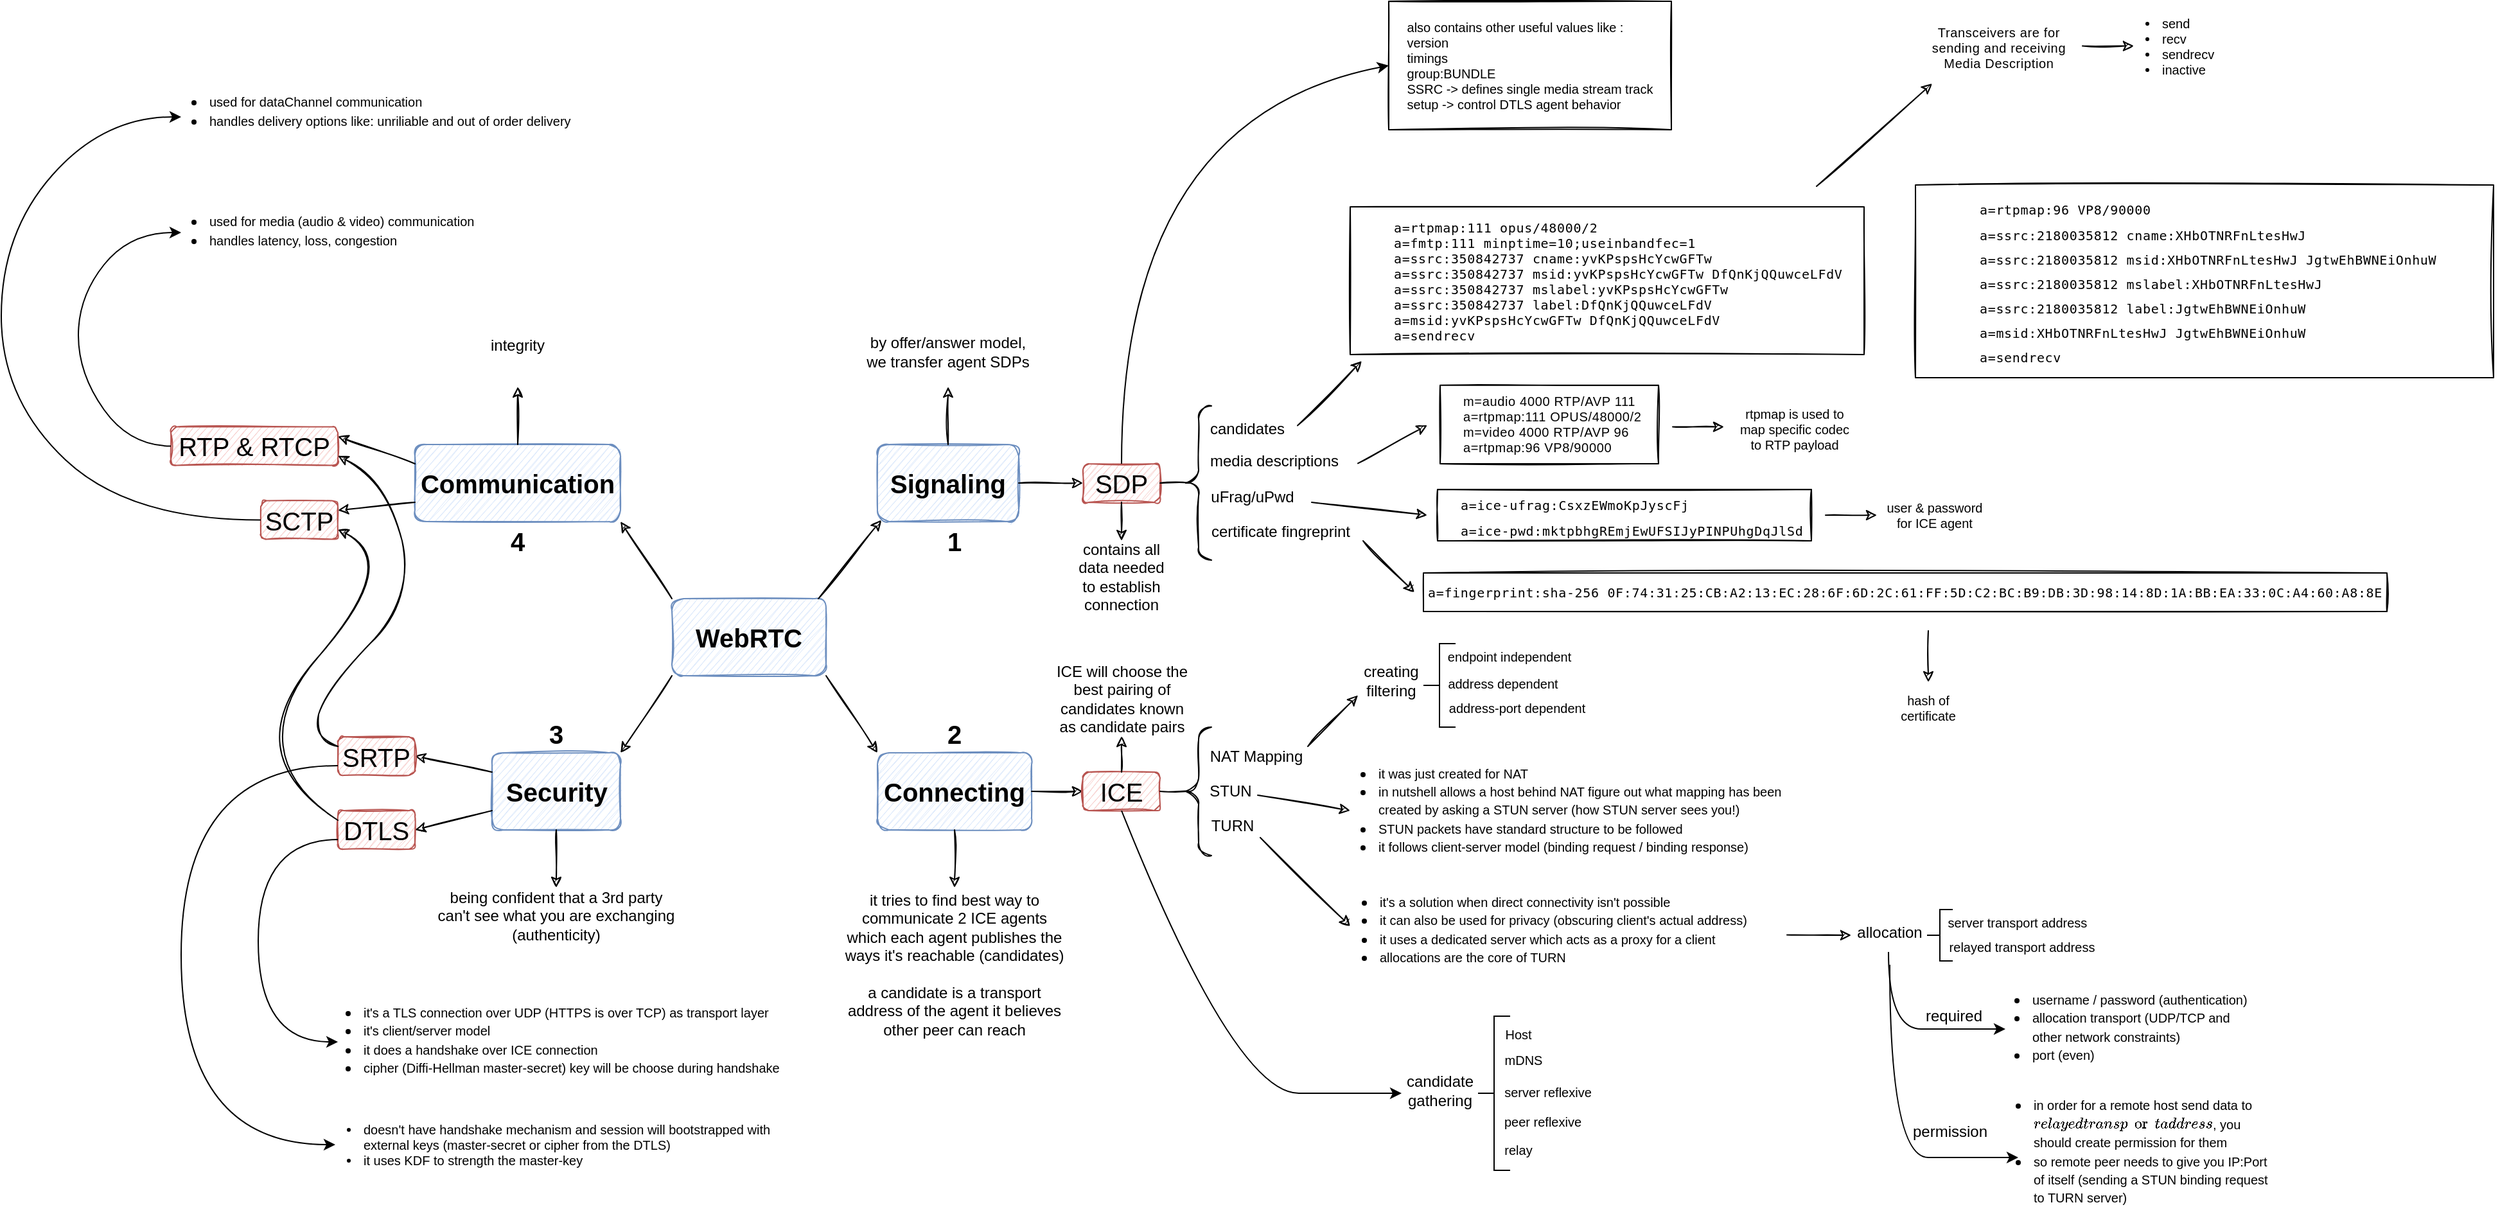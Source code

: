 <mxfile version="16.5.2" type="device"><diagram id="uI8Ug_Z6TNy1N1jhpCcM" name="Page-1"><mxGraphModel dx="2959" dy="1904" grid="1" gridSize="10" guides="1" tooltips="1" connect="1" arrows="1" fold="1" page="1" pageScale="1" pageWidth="827" pageHeight="1169" math="0" shadow="0"><root><mxCell id="0"/><mxCell id="1" parent="0"/><mxCell id="UoousB2PjoIHOMiYb8-q-3" value="" style="whiteSpace=wrap;html=1;fontSize=20;align=left;fillColor=#dae8fc;strokeColor=#6c8ebf;sketch=1;rounded=1;fontColor=default;" parent="1" vertex="1"><mxGeometry x="422" y="615" width="120" height="60" as="geometry"/></mxCell><mxCell id="UoousB2PjoIHOMiYb8-q-2" value="&lt;font style=&quot;font-size: 20px&quot;&gt;&lt;b&gt;WebRTC&lt;/b&gt;&lt;/font&gt;" style="text;html=1;strokeColor=none;fillColor=none;align=center;verticalAlign=middle;whiteSpace=wrap;fontColor=default;sketch=1;rounded=1;" parent="1" vertex="1"><mxGeometry x="434" y="630" width="96" height="30" as="geometry"/></mxCell><mxCell id="UoousB2PjoIHOMiYb8-q-4" value="" style="endArrow=classic;html=1;fontSize=20;fontColor=default;strokeColor=default;labelBackgroundColor=default;entryX=0.027;entryY=0.979;entryDx=0;entryDy=0;entryPerimeter=0;sketch=1;" parent="1" target="UoousB2PjoIHOMiYb8-q-5" edge="1"><mxGeometry width="50" height="50" relative="1" as="geometry"><mxPoint x="536" y="615" as="sourcePoint"/><mxPoint x="586" y="565" as="targetPoint"/></mxGeometry></mxCell><mxCell id="UoousB2PjoIHOMiYb8-q-5" value="" style="whiteSpace=wrap;html=1;fontSize=20;align=left;fillColor=#dae8fc;strokeColor=#6c8ebf;labelBackgroundColor=none;sketch=1;rounded=1;fontColor=default;" parent="1" vertex="1"><mxGeometry x="582" y="495" width="110" height="60" as="geometry"/></mxCell><mxCell id="UoousB2PjoIHOMiYb8-q-17" value="" style="endArrow=classic;html=1;fontSize=20;fontColor=default;strokeColor=default;labelBackgroundColor=default;entryX=0;entryY=0;entryDx=0;entryDy=0;exitX=1;exitY=1;exitDx=0;exitDy=0;sketch=1;" parent="1" source="UoousB2PjoIHOMiYb8-q-3" target="UoousB2PjoIHOMiYb8-q-18" edge="1"><mxGeometry width="50" height="50" relative="1" as="geometry"><mxPoint x="542" y="825" as="sourcePoint"/><mxPoint x="592" y="775" as="targetPoint"/></mxGeometry></mxCell><mxCell id="UoousB2PjoIHOMiYb8-q-18" value="" style="whiteSpace=wrap;html=1;fontSize=20;align=left;fillColor=#dae8fc;strokeColor=#6c8ebf;labelBackgroundColor=none;sketch=1;rounded=1;fontColor=default;" parent="1" vertex="1"><mxGeometry x="582" y="735" width="120" height="60" as="geometry"/></mxCell><mxCell id="UoousB2PjoIHOMiYb8-q-19" value="&lt;b&gt;Connecting&lt;/b&gt;" style="text;html=1;strokeColor=none;fillColor=none;align=center;verticalAlign=middle;whiteSpace=wrap;labelBackgroundColor=none;fontSize=20;fontColor=default;sketch=1;rounded=1;" parent="1" vertex="1"><mxGeometry x="592" y="750" width="100" height="30" as="geometry"/></mxCell><mxCell id="UoousB2PjoIHOMiYb8-q-20" value="" style="endArrow=classic;html=1;fontSize=20;fontColor=default;strokeColor=default;labelBackgroundColor=default;entryX=1;entryY=0;entryDx=0;entryDy=0;exitX=0;exitY=1;exitDx=0;exitDy=0;sketch=1;" parent="1" source="UoousB2PjoIHOMiYb8-q-3" target="UoousB2PjoIHOMiYb8-q-21" edge="1"><mxGeometry width="50" height="50" relative="1" as="geometry"><mxPoint x="258.0" y="675" as="sourcePoint"/><mxPoint x="308" y="775" as="targetPoint"/></mxGeometry></mxCell><mxCell id="UoousB2PjoIHOMiYb8-q-21" value="" style="whiteSpace=wrap;html=1;fontSize=20;align=left;fillColor=#dae8fc;strokeColor=#6c8ebf;labelBackgroundColor=none;sketch=1;rounded=1;fontColor=default;" parent="1" vertex="1"><mxGeometry x="282" y="735" width="100" height="60" as="geometry"/></mxCell><mxCell id="UoousB2PjoIHOMiYb8-q-22" value="&lt;b&gt;Security&lt;/b&gt;" style="text;html=1;strokeColor=none;fillColor=none;align=center;verticalAlign=middle;whiteSpace=wrap;labelBackgroundColor=none;fontSize=20;fontColor=default;sketch=1;rounded=1;" parent="1" vertex="1"><mxGeometry x="289.5" y="750" width="85" height="30" as="geometry"/></mxCell><mxCell id="UoousB2PjoIHOMiYb8-q-23" value="" style="endArrow=classic;html=1;fontSize=20;fontColor=default;strokeColor=default;labelBackgroundColor=default;entryX=1;entryY=1;entryDx=0;entryDy=0;exitX=0;exitY=0;exitDx=0;exitDy=0;sketch=1;" parent="1" source="UoousB2PjoIHOMiYb8-q-3" target="UoousB2PjoIHOMiYb8-q-24" edge="1"><mxGeometry width="50" height="50" relative="1" as="geometry"><mxPoint x="246.0" y="505" as="sourcePoint"/><mxPoint x="296" y="605" as="targetPoint"/></mxGeometry></mxCell><mxCell id="UoousB2PjoIHOMiYb8-q-24" value="" style="whiteSpace=wrap;html=1;fontSize=20;align=left;fillColor=#dae8fc;strokeColor=#6c8ebf;labelBackgroundColor=none;sketch=1;rounded=1;fontColor=default;" parent="1" vertex="1"><mxGeometry x="222" y="495" width="160" height="60" as="geometry"/></mxCell><mxCell id="UoousB2PjoIHOMiYb8-q-25" value="&lt;b&gt;Communication&lt;/b&gt;" style="text;html=1;strokeColor=none;fillColor=none;align=center;verticalAlign=middle;labelBackgroundColor=none;fontSize=20;fontColor=default;whiteSpace=wrap;sketch=1;rounded=1;" parent="1" vertex="1"><mxGeometry x="227" y="510" width="150" height="30" as="geometry"/></mxCell><mxCell id="UoousB2PjoIHOMiYb8-q-16" value="&lt;b&gt;Signaling&lt;/b&gt;" style="text;html=1;strokeColor=none;fillColor=none;align=center;verticalAlign=middle;whiteSpace=wrap;labelBackgroundColor=none;fontSize=20;fontColor=default;sketch=1;rounded=1;" parent="1" vertex="1"><mxGeometry x="587" y="510" width="100" height="30" as="geometry"/></mxCell><mxCell id="UoousB2PjoIHOMiYb8-q-26" value="" style="endArrow=classic;html=1;fontSize=20;fontColor=default;strokeColor=default;labelBackgroundColor=default;exitX=1;exitY=0.5;exitDx=0;exitDy=0;sketch=1;" parent="1" source="UoousB2PjoIHOMiYb8-q-5" edge="1"><mxGeometry width="50" height="50" relative="1" as="geometry"><mxPoint x="546" y="625" as="sourcePoint"/><mxPoint x="742" y="525" as="targetPoint"/></mxGeometry></mxCell><mxCell id="UoousB2PjoIHOMiYb8-q-27" value="SDP" style="text;html=1;strokeColor=#b85450;fillColor=#f8cecc;align=center;verticalAlign=middle;whiteSpace=wrap;labelBackgroundColor=none;fontSize=20;sketch=1;rounded=1;fontColor=default;" parent="1" vertex="1"><mxGeometry x="742" y="510" width="60" height="30" as="geometry"/></mxCell><mxCell id="UoousB2PjoIHOMiYb8-q-28" value="" style="labelPosition=right;align=left;strokeWidth=1;shape=mxgraph.mockup.markup.curlyBrace;html=1;shadow=0;dashed=0;strokeColor=default;direction=north;rounded=1;labelBackgroundColor=none;sketch=1;fontSize=20;fontColor=default;fillColor=none;" parent="1" vertex="1"><mxGeometry x="822" y="465" width="20" height="120" as="geometry"/></mxCell><mxCell id="UoousB2PjoIHOMiYb8-q-29" value="" style="endArrow=none;html=1;rounded=1;labelBackgroundColor=none;sketch=1;fontSize=20;fontColor=default;strokeColor=default;entryX=0.501;entryY=0.083;entryDx=0;entryDy=0;entryPerimeter=0;exitX=1;exitY=0.5;exitDx=0;exitDy=0;" parent="1" source="UoousB2PjoIHOMiYb8-q-27" target="UoousB2PjoIHOMiYb8-q-28" edge="1"><mxGeometry width="50" height="50" relative="1" as="geometry"><mxPoint x="732" y="555" as="sourcePoint"/><mxPoint x="782" y="505" as="targetPoint"/></mxGeometry></mxCell><mxCell id="UoousB2PjoIHOMiYb8-q-30" value="&lt;font style=&quot;font-size: 12px&quot;&gt;candidates&lt;/font&gt;" style="text;html=1;strokeColor=none;fillColor=none;align=center;verticalAlign=middle;whiteSpace=wrap;rounded=0;labelBackgroundColor=none;sketch=1;fontSize=12;fontColor=default;" parent="1" vertex="1"><mxGeometry x="840" y="475" width="60" height="15" as="geometry"/></mxCell><mxCell id="UoousB2PjoIHOMiYb8-q-31" value="&lt;font style=&quot;font-size: 12px&quot;&gt;media descriptions&lt;/font&gt;" style="text;html=1;strokeColor=none;fillColor=none;align=center;verticalAlign=middle;whiteSpace=wrap;rounded=0;labelBackgroundColor=none;sketch=1;fontSize=12;fontColor=default;" parent="1" vertex="1"><mxGeometry x="836" y="500" width="110" height="15" as="geometry"/></mxCell><mxCell id="UoousB2PjoIHOMiYb8-q-32" value="&lt;font style=&quot;font-size: 12px&quot;&gt;uFrag/uPwd&lt;/font&gt;" style="text;html=1;strokeColor=none;fillColor=none;align=center;verticalAlign=middle;whiteSpace=wrap;rounded=0;labelBackgroundColor=none;sketch=1;fontSize=12;fontColor=default;" parent="1" vertex="1"><mxGeometry x="839" y="528" width="70" height="15" as="geometry"/></mxCell><mxCell id="UoousB2PjoIHOMiYb8-q-33" value="&lt;font style=&quot;font-size: 12px&quot;&gt;certificate fingreprint&lt;/font&gt;" style="text;html=1;strokeColor=none;fillColor=none;align=center;verticalAlign=middle;whiteSpace=wrap;rounded=0;labelBackgroundColor=none;sketch=1;fontSize=12;fontColor=default;" parent="1" vertex="1"><mxGeometry x="836" y="555" width="120" height="15" as="geometry"/></mxCell><mxCell id="UoousB2PjoIHOMiYb8-q-34" value="" style="endArrow=classic;html=1;fontSize=20;fontColor=default;strokeColor=default;labelBackgroundColor=default;sketch=1;exitX=1;exitY=0.5;exitDx=0;exitDy=0;" parent="1" source="UoousB2PjoIHOMiYb8-q-18" edge="1"><mxGeometry width="50" height="50" relative="1" as="geometry"><mxPoint x="722" y="785" as="sourcePoint"/><mxPoint x="742" y="765" as="targetPoint"/></mxGeometry></mxCell><mxCell id="UoousB2PjoIHOMiYb8-q-35" value="ICE" style="text;html=1;strokeColor=#b85450;fillColor=#f8cecc;align=center;verticalAlign=middle;whiteSpace=wrap;labelBackgroundColor=none;fontSize=20;sketch=1;rounded=1;fontColor=default;" parent="1" vertex="1"><mxGeometry x="742" y="750" width="60" height="30" as="geometry"/></mxCell><mxCell id="UoousB2PjoIHOMiYb8-q-36" value="" style="labelPosition=right;align=left;strokeWidth=1;shape=mxgraph.mockup.markup.curlyBrace;html=1;shadow=0;dashed=0;strokeColor=default;direction=north;rounded=1;labelBackgroundColor=none;sketch=1;fontSize=20;fontColor=default;fillColor=none;" parent="1" vertex="1"><mxGeometry x="822" y="715" width="20" height="100" as="geometry"/></mxCell><mxCell id="UoousB2PjoIHOMiYb8-q-37" value="" style="endArrow=none;html=1;rounded=1;labelBackgroundColor=none;sketch=1;fontSize=20;fontColor=default;strokeColor=default;entryX=0.501;entryY=0.083;entryDx=0;entryDy=0;entryPerimeter=0;exitX=1;exitY=0.5;exitDx=0;exitDy=0;" parent="1" source="UoousB2PjoIHOMiYb8-q-35" target="UoousB2PjoIHOMiYb8-q-36" edge="1"><mxGeometry width="50" height="50" relative="1" as="geometry"><mxPoint x="732" y="795" as="sourcePoint"/><mxPoint x="782" y="745" as="targetPoint"/></mxGeometry></mxCell><mxCell id="UoousB2PjoIHOMiYb8-q-38" value="&lt;font style=&quot;font-size: 12px&quot;&gt;NAT Mapping&lt;/font&gt;" style="text;html=1;strokeColor=none;fillColor=none;align=center;verticalAlign=middle;whiteSpace=wrap;rounded=0;labelBackgroundColor=none;sketch=1;fontSize=12;fontColor=default;" parent="1" vertex="1"><mxGeometry x="837" y="730" width="80" height="15" as="geometry"/></mxCell><mxCell id="UoousB2PjoIHOMiYb8-q-39" value="&lt;font style=&quot;font-size: 12px&quot;&gt;STUN&lt;/font&gt;" style="text;html=1;strokeColor=none;fillColor=none;align=center;verticalAlign=middle;whiteSpace=wrap;rounded=0;labelBackgroundColor=none;sketch=1;fontSize=12;fontColor=default;" parent="1" vertex="1"><mxGeometry x="842" y="757.5" width="30" height="15" as="geometry"/></mxCell><mxCell id="UoousB2PjoIHOMiYb8-q-40" value="&lt;font style=&quot;font-size: 12px&quot;&gt;TURN&lt;/font&gt;" style="text;html=1;strokeColor=none;fillColor=none;align=center;verticalAlign=middle;whiteSpace=wrap;rounded=0;labelBackgroundColor=none;sketch=1;fontSize=12;fontColor=default;" parent="1" vertex="1"><mxGeometry x="842" y="784" width="33" height="15" as="geometry"/></mxCell><mxCell id="UoousB2PjoIHOMiYb8-q-42" value="" style="endArrow=classic;html=1;fontSize=20;fontColor=default;strokeColor=default;labelBackgroundColor=default;sketch=1;exitX=0;exitY=0.25;exitDx=0;exitDy=0;entryX=1;entryY=0.5;entryDx=0;entryDy=0;" parent="1" source="UoousB2PjoIHOMiYb8-q-21" target="UoousB2PjoIHOMiYb8-q-43" edge="1"><mxGeometry width="50" height="50" relative="1" as="geometry"><mxPoint x="122" y="769" as="sourcePoint"/><mxPoint x="162" y="769" as="targetPoint"/></mxGeometry></mxCell><mxCell id="UoousB2PjoIHOMiYb8-q-43" value="SRTP" style="text;html=1;strokeColor=#b85450;fillColor=#f8cecc;align=center;verticalAlign=middle;whiteSpace=wrap;labelBackgroundColor=none;fontSize=20;sketch=1;rounded=1;fontColor=default;" parent="1" vertex="1"><mxGeometry x="162" y="722.5" width="60" height="30" as="geometry"/></mxCell><mxCell id="UoousB2PjoIHOMiYb8-q-44" value="" style="endArrow=classic;html=1;fontSize=20;fontColor=default;strokeColor=default;labelBackgroundColor=default;sketch=1;exitX=0;exitY=0.75;exitDx=0;exitDy=0;entryX=1;entryY=0.5;entryDx=0;entryDy=0;" parent="1" source="UoousB2PjoIHOMiYb8-q-21" target="UoousB2PjoIHOMiYb8-q-45" edge="1"><mxGeometry width="50" height="50" relative="1" as="geometry"><mxPoint x="122" y="870" as="sourcePoint"/><mxPoint x="162" y="870" as="targetPoint"/></mxGeometry></mxCell><mxCell id="UoousB2PjoIHOMiYb8-q-45" value="DTLS" style="text;html=1;strokeColor=#b85450;fillColor=#f8cecc;align=center;verticalAlign=middle;whiteSpace=wrap;labelBackgroundColor=none;fontSize=20;sketch=1;rounded=1;fontColor=default;" parent="1" vertex="1"><mxGeometry x="162" y="780" width="60" height="30" as="geometry"/></mxCell><mxCell id="UoousB2PjoIHOMiYb8-q-46" value="" style="endArrow=classic;html=1;fontSize=20;fontColor=default;strokeColor=default;labelBackgroundColor=default;sketch=1;exitX=0;exitY=0.25;exitDx=0;exitDy=0;entryX=1;entryY=0.25;entryDx=0;entryDy=0;" parent="1" source="UoousB2PjoIHOMiYb8-q-24" target="UoousB2PjoIHOMiYb8-q-47" edge="1"><mxGeometry width="50" height="50" relative="1" as="geometry"><mxPoint x="212" y="508.75" as="sourcePoint"/><mxPoint x="92" y="527.75" as="targetPoint"/></mxGeometry></mxCell><mxCell id="UoousB2PjoIHOMiYb8-q-47" value="RTP &amp;amp; RTCP" style="text;html=1;strokeColor=#b85450;fillColor=#f8cecc;align=center;verticalAlign=middle;whiteSpace=wrap;labelBackgroundColor=none;fontSize=20;sketch=1;rounded=1;fontColor=default;" parent="1" vertex="1"><mxGeometry x="32" y="481.25" width="130" height="30" as="geometry"/></mxCell><mxCell id="UoousB2PjoIHOMiYb8-q-48" value="" style="endArrow=classic;html=1;fontSize=20;fontColor=default;strokeColor=default;labelBackgroundColor=default;sketch=1;exitX=0;exitY=0.75;exitDx=0;exitDy=0;entryX=1;entryY=0.25;entryDx=0;entryDy=0;" parent="1" source="UoousB2PjoIHOMiYb8-q-24" target="UoousB2PjoIHOMiYb8-q-49" edge="1"><mxGeometry width="50" height="50" relative="1" as="geometry"><mxPoint x="212" y="538.75" as="sourcePoint"/><mxPoint x="92" y="628.75" as="targetPoint"/></mxGeometry></mxCell><mxCell id="UoousB2PjoIHOMiYb8-q-49" value="SCTP" style="text;html=1;strokeColor=#b85450;fillColor=#f8cecc;align=center;verticalAlign=middle;whiteSpace=wrap;labelBackgroundColor=none;fontSize=20;sketch=1;rounded=1;fontColor=default;" parent="1" vertex="1"><mxGeometry x="102" y="538.75" width="60" height="30" as="geometry"/></mxCell><mxCell id="UoousB2PjoIHOMiYb8-q-77" value="4" style="text;html=1;strokeColor=none;fillColor=none;align=center;verticalAlign=middle;whiteSpace=wrap;rounded=0;labelBackgroundColor=none;sketch=1;fontSize=20;fontColor=default;fontStyle=1" parent="1" vertex="1"><mxGeometry x="291" y="555" width="22" height="30" as="geometry"/></mxCell><mxCell id="UoousB2PjoIHOMiYb8-q-78" value="2" style="text;html=1;strokeColor=none;fillColor=none;align=center;verticalAlign=middle;whiteSpace=wrap;rounded=0;labelBackgroundColor=none;sketch=1;fontSize=20;fontColor=default;fontStyle=1" parent="1" vertex="1"><mxGeometry x="631" y="705" width="22" height="30" as="geometry"/></mxCell><mxCell id="UoousB2PjoIHOMiYb8-q-79" value="1" style="text;html=1;strokeColor=none;fillColor=none;align=center;verticalAlign=middle;whiteSpace=wrap;rounded=0;labelBackgroundColor=none;sketch=1;fontSize=20;fontColor=default;fontStyle=1" parent="1" vertex="1"><mxGeometry x="631" y="555" width="22" height="30" as="geometry"/></mxCell><mxCell id="UoousB2PjoIHOMiYb8-q-80" value="3" style="text;html=1;strokeColor=none;fillColor=none;align=center;verticalAlign=middle;whiteSpace=wrap;rounded=0;labelBackgroundColor=none;sketch=1;fontSize=20;fontColor=default;fontStyle=1" parent="1" vertex="1"><mxGeometry x="321" y="705" width="22" height="30" as="geometry"/></mxCell><mxCell id="UoousB2PjoIHOMiYb8-q-81" value="" style="curved=1;endArrow=classic;html=1;rounded=1;labelBackgroundColor=default;sketch=1;fontSize=20;fontColor=default;strokeColor=default;entryX=1;entryY=0.75;entryDx=0;entryDy=0;exitX=0;exitY=0.25;exitDx=0;exitDy=0;" parent="1" source="UoousB2PjoIHOMiYb8-q-45" target="UoousB2PjoIHOMiYb8-q-49" edge="1"><mxGeometry width="50" height="50" relative="1" as="geometry"><mxPoint x="162" y="655" as="sourcePoint"/><mxPoint x="212" y="605" as="targetPoint"/><Array as="points"><mxPoint x="82" y="735"/><mxPoint x="212" y="585"/></Array></mxGeometry></mxCell><mxCell id="UoousB2PjoIHOMiYb8-q-82" value="" style="curved=1;endArrow=classic;html=1;rounded=1;labelBackgroundColor=default;sketch=1;fontSize=20;fontColor=default;strokeColor=default;entryX=1;entryY=0.75;entryDx=0;entryDy=0;exitX=0;exitY=0.25;exitDx=0;exitDy=0;" parent="1" source="UoousB2PjoIHOMiYb8-q-43" target="UoousB2PjoIHOMiYb8-q-47" edge="1"><mxGeometry width="50" height="50" relative="1" as="geometry"><mxPoint x="212" y="757.5" as="sourcePoint"/><mxPoint x="182" y="531.25" as="targetPoint"/><Array as="points"><mxPoint x="142" y="725"/><mxPoint x="152" y="685"/><mxPoint x="222" y="615"/><mxPoint x="202" y="525"/></Array></mxGeometry></mxCell><mxCell id="JXaGCL0MlTZCb9RTcnCO-1" value="" style="endArrow=classic;html=1;fontSize=20;fontColor=default;strokeColor=default;labelBackgroundColor=default;sketch=1;exitX=0.5;exitY=1;exitDx=0;exitDy=0;" parent="1" source="UoousB2PjoIHOMiYb8-q-27" edge="1"><mxGeometry width="50" height="50" relative="1" as="geometry"><mxPoint x="753.03" y="494.26" as="sourcePoint"/><mxPoint x="772" y="570" as="targetPoint"/></mxGeometry></mxCell><mxCell id="JXaGCL0MlTZCb9RTcnCO-2" value="contains all data needed to establish connection" style="text;html=1;strokeColor=none;fillColor=none;align=center;verticalAlign=middle;whiteSpace=wrap;rounded=0;fontColor=default;" parent="1" vertex="1"><mxGeometry x="731" y="560" width="82" height="75" as="geometry"/></mxCell><mxCell id="JXaGCL0MlTZCb9RTcnCO-5" value="" style="endArrow=classic;html=1;fontSize=20;fontColor=default;strokeColor=default;labelBackgroundColor=default;exitX=1;exitY=0.5;exitDx=0;exitDy=0;sketch=1;" parent="1" edge="1"><mxGeometry width="50" height="50" relative="1" as="geometry"><mxPoint x="956" y="509.67" as="sourcePoint"/><mxPoint x="1010" y="480" as="targetPoint"/></mxGeometry></mxCell><mxCell id="JXaGCL0MlTZCb9RTcnCO-7" value="&lt;pre style=&quot;font-size: 10px ; box-sizing: inherit ; padding: 1rem ; border-radius: 0.25rem ; overflow-x: auto ; letter-spacing: 0.33px&quot;&gt;&lt;code style=&quot;box-sizing: inherit ; padding: 0px ; background: 0px 0px ; border-radius: 0.25rem&quot;&gt;&lt;font face=&quot;Helvetica&quot;&gt;m=audio 4000 RTP/AVP 111&lt;br&gt;a=rtpmap:111 OPUS/48000/2&lt;br&gt;m=video 4000 RTP/AVP 96&lt;br&gt;a=rtpmap:96 VP8/90000&lt;/font&gt;&lt;/code&gt;&lt;/pre&gt;" style="text;html=1;strokeColor=default;fillColor=none;align=left;verticalAlign=middle;whiteSpace=wrap;rounded=0;fontColor=default;sketch=1;" parent="1" vertex="1"><mxGeometry x="1020" y="448.87" width="170" height="61.13" as="geometry"/></mxCell><mxCell id="JXaGCL0MlTZCb9RTcnCO-8" value="&lt;pre style=&quot;font-family: monospace , monospace ; box-sizing: inherit ; padding: 1rem ; border-radius: 0.25rem ; overflow-x: auto ; letter-spacing: 0.33px&quot;&gt;&lt;code style=&quot;font-family: &amp;quot;roboto mono&amp;quot; , monospace ; box-sizing: inherit ; padding: 0px ; background: 0px 0px ; border-radius: 0.25rem&quot;&gt;&lt;font style=&quot;font-size: 10px&quot;&gt;a=fingerprint:sha-256 0F:74:31:25:CB:A2:13:EC:28:6F:6D:2C:61:FF:5D:C2:BC:B9:DB:3D:98:14:8D:1A:BB:EA:33:0C:A4:60:A8:8E&lt;/font&gt;&lt;/code&gt;&lt;/pre&gt;" style="text;html=1;strokeColor=default;fillColor=none;align=center;verticalAlign=middle;whiteSpace=wrap;rounded=0;sketch=1;fontFamily=Helvetica;fontSize=10;fontColor=default;spacing=0;" parent="1" vertex="1"><mxGeometry x="1007" y="595" width="750" height="30" as="geometry"/></mxCell><mxCell id="JXaGCL0MlTZCb9RTcnCO-9" value="" style="endArrow=classic;html=1;fontSize=20;fontColor=default;strokeColor=default;labelBackgroundColor=default;sketch=1;" parent="1" edge="1"><mxGeometry width="50" height="50" relative="1" as="geometry"><mxPoint x="960" y="570" as="sourcePoint"/><mxPoint x="1000" y="610" as="targetPoint"/></mxGeometry></mxCell><mxCell id="JXaGCL0MlTZCb9RTcnCO-10" value="&lt;pre style=&quot;font-family: monospace , monospace ; box-sizing: inherit ; padding: 1rem ; border-radius: 0.25rem ; overflow-x: auto ; letter-spacing: 0.33px&quot;&gt;&lt;pre style=&quot;font-family: monospace , monospace ; box-sizing: inherit ; padding: 1rem ; border-radius: 0.25rem ; overflow-x: auto ; letter-spacing: 0.33px&quot;&gt;&lt;code style=&quot;font-family: &amp;quot;roboto mono&amp;quot; , monospace ; box-sizing: inherit ; padding: 0px ; background: 0px 0px ; border-radius: 0.25rem&quot;&gt;&lt;font style=&quot;font-size: 10px&quot;&gt;a=rtpmap:111 opus/48000/2&lt;br&gt;a=fmtp:111 minptime=10;useinbandfec=1&lt;br&gt;a=ssrc:350842737 cname:yvKPspsHcYcwGFTw&lt;br&gt;a=ssrc:350842737 msid:yvKPspsHcYcwGFTw DfQnKjQQuwceLFdV&lt;br&gt;a=ssrc:350842737 mslabel:yvKPspsHcYcwGFTw&lt;br&gt;a=ssrc:350842737 label:DfQnKjQQuwceLFdV&lt;br&gt;a=msid:yvKPspsHcYcwGFTw DfQnKjQQuwceLFdV&lt;br&gt;a=sendrecv&lt;/font&gt;&lt;/code&gt;&lt;/pre&gt;&lt;/pre&gt;" style="text;html=1;strokeColor=default;fillColor=none;align=left;verticalAlign=middle;whiteSpace=wrap;rounded=0;sketch=1;fontFamily=Helvetica;fontSize=10;fontColor=default;" parent="1" vertex="1"><mxGeometry x="950" y="310" width="400" height="115" as="geometry"/></mxCell><mxCell id="JXaGCL0MlTZCb9RTcnCO-11" value="" style="endArrow=classic;html=1;fontSize=20;fontColor=default;strokeColor=default;labelBackgroundColor=default;exitX=1;exitY=0.5;exitDx=0;exitDy=0;sketch=1;" parent="1" edge="1"><mxGeometry width="50" height="50" relative="1" as="geometry"><mxPoint x="909" y="480.25" as="sourcePoint"/><mxPoint x="959" y="430" as="targetPoint"/></mxGeometry></mxCell><mxCell id="JXaGCL0MlTZCb9RTcnCO-12" value="&lt;pre style=&quot;font-family: monospace , monospace ; font-size: 16px ; box-sizing: inherit ; padding: 1rem ; border-radius: 0.25rem ; overflow-x: auto ; letter-spacing: 0.33px&quot;&gt;&lt;code style=&quot;font-family: &amp;quot;roboto mono&amp;quot; , monospace ; font-size: 10px ; box-sizing: inherit ; padding: 0px ; background: 0px 0px ; border-radius: 0.25rem&quot;&gt;a=ice-ufrag:CsxzEWmoKpJyscFj&lt;br&gt;a=ice-pwd:mktpbhgREmjEwUFSIJyPINPUhgDqJlSd&lt;/code&gt;&lt;/pre&gt;" style="text;html=1;strokeColor=default;fillColor=none;align=left;verticalAlign=middle;whiteSpace=wrap;rounded=0;sketch=1;fontFamily=Helvetica;fontSize=10;fontColor=default;" parent="1" vertex="1"><mxGeometry x="1018" y="530" width="291" height="40" as="geometry"/></mxCell><mxCell id="JXaGCL0MlTZCb9RTcnCO-13" value="" style="endArrow=classic;html=1;fontSize=20;fontColor=default;strokeColor=default;labelBackgroundColor=default;sketch=1;" parent="1" edge="1"><mxGeometry width="50" height="50" relative="1" as="geometry"><mxPoint x="920" y="540" as="sourcePoint"/><mxPoint x="1010" y="550" as="targetPoint"/></mxGeometry></mxCell><mxCell id="JXaGCL0MlTZCb9RTcnCO-15" value="" style="endArrow=classic;html=1;fontSize=20;fontColor=default;strokeColor=default;labelBackgroundColor=default;sketch=1;" parent="1" edge="1"><mxGeometry width="50" height="50" relative="1" as="geometry"><mxPoint x="1400" y="640" as="sourcePoint"/><mxPoint x="1400" y="680" as="targetPoint"/></mxGeometry></mxCell><mxCell id="JXaGCL0MlTZCb9RTcnCO-16" value="hash of certificate" style="text;html=1;strokeColor=none;fillColor=none;align=center;verticalAlign=middle;whiteSpace=wrap;rounded=0;sketch=1;fontFamily=Helvetica;fontSize=10;fontColor=default;" parent="1" vertex="1"><mxGeometry x="1370" y="685" width="60" height="30" as="geometry"/></mxCell><mxCell id="JXaGCL0MlTZCb9RTcnCO-17" value="" style="endArrow=classic;html=1;fontSize=20;fontColor=default;strokeColor=default;labelBackgroundColor=default;sketch=1;" parent="1" edge="1"><mxGeometry width="50" height="50" relative="1" as="geometry"><mxPoint x="1320" y="550" as="sourcePoint"/><mxPoint x="1360" y="550" as="targetPoint"/></mxGeometry></mxCell><mxCell id="JXaGCL0MlTZCb9RTcnCO-18" value="user &amp;amp; password for ICE agent" style="text;html=1;strokeColor=none;fillColor=none;align=center;verticalAlign=middle;whiteSpace=wrap;rounded=0;sketch=1;fontFamily=Helvetica;fontSize=10;fontColor=default;" parent="1" vertex="1"><mxGeometry x="1360" y="535" width="90" height="30" as="geometry"/></mxCell><mxCell id="JXaGCL0MlTZCb9RTcnCO-19" value="" style="endArrow=classic;html=1;fontSize=20;fontColor=default;strokeColor=default;labelBackgroundColor=default;sketch=1;" parent="1" edge="1"><mxGeometry width="50" height="50" relative="1" as="geometry"><mxPoint x="1201" y="481.25" as="sourcePoint"/><mxPoint x="1241" y="481.25" as="targetPoint"/></mxGeometry></mxCell><mxCell id="JXaGCL0MlTZCb9RTcnCO-20" value="rtpmap is used to map specific codec to RTP payload" style="text;html=1;strokeColor=none;fillColor=none;align=center;verticalAlign=middle;whiteSpace=wrap;rounded=0;sketch=1;fontFamily=Helvetica;fontSize=10;fontColor=default;" parent="1" vertex="1"><mxGeometry x="1251" y="463.75" width="90" height="37.5" as="geometry"/></mxCell><mxCell id="JXaGCL0MlTZCb9RTcnCO-21" value="" style="curved=1;endArrow=classic;html=1;rounded=0;labelBackgroundColor=default;fontFamily=Helvetica;fontSize=10;fontColor=default;strokeColor=default;exitX=0.5;exitY=0;exitDx=0;exitDy=0;" parent="1" source="UoousB2PjoIHOMiYb8-q-27" edge="1"><mxGeometry width="50" height="50" relative="1" as="geometry"><mxPoint x="763" y="489" as="sourcePoint"/><mxPoint x="980" y="200" as="targetPoint"/><Array as="points"><mxPoint x="772" y="240"/></Array></mxGeometry></mxCell><mxCell id="JXaGCL0MlTZCb9RTcnCO-22" value="&lt;div style=&quot;text-align: left&quot;&gt;&lt;span&gt;also contains other useful values like :&lt;/span&gt;&lt;/div&gt;&lt;div style=&quot;text-align: left&quot;&gt;&lt;span&gt;version&lt;/span&gt;&lt;/div&gt;&lt;div style=&quot;text-align: left&quot;&gt;&lt;span&gt;timings&lt;/span&gt;&lt;/div&gt;&lt;div style=&quot;text-align: left&quot;&gt;&lt;span&gt;group:BUNDLE&lt;/span&gt;&lt;/div&gt;&lt;div style=&quot;text-align: left&quot;&gt;&lt;span&gt;SSRC -&amp;gt; defines single media stream track&lt;/span&gt;&lt;/div&gt;&lt;div style=&quot;text-align: left&quot;&gt;&lt;span&gt;setup -&amp;gt; control DTLS agent behavior&lt;/span&gt;&lt;/div&gt;" style="text;html=1;strokeColor=default;fillColor=none;align=center;verticalAlign=middle;whiteSpace=wrap;rounded=0;sketch=1;fontFamily=Helvetica;fontSize=10;fontColor=default;" parent="1" vertex="1"><mxGeometry x="980" y="150" width="220" height="100" as="geometry"/></mxCell><mxCell id="JXaGCL0MlTZCb9RTcnCO-23" value="&lt;pre style=&quot;font-family: monospace , monospace ; box-sizing: inherit ; padding: 1rem ; border-radius: 0.25rem ; overflow-x: auto ; letter-spacing: 0.33px&quot;&gt;&lt;pre style=&quot;font-family: monospace , monospace ; box-sizing: inherit ; padding: 1rem ; border-radius: 0.25rem ; overflow-x: auto ; letter-spacing: 0.33px&quot;&gt;&lt;pre style=&quot;font-family: monospace , monospace ; font-size: 16px ; box-sizing: inherit ; padding: 1rem ; border-radius: 0.25rem ; overflow-x: auto ; letter-spacing: 0.33px&quot;&gt;&lt;code style=&quot;font-family: &amp;quot;roboto mono&amp;quot; , monospace ; font-size: 10px ; box-sizing: inherit ; padding: 0px ; background: 0px 0px ; border-radius: 0.25rem&quot;&gt;a=rtpmap:96 VP8/90000&lt;br&gt;a=ssrc:2180035812 cname:XHbOTNRFnLtesHwJ&lt;br&gt;a=ssrc:2180035812 msid:XHbOTNRFnLtesHwJ JgtwEhBWNEiOnhuW&lt;br&gt;a=ssrc:2180035812 mslabel:XHbOTNRFnLtesHwJ&lt;br&gt;a=ssrc:2180035812 label:JgtwEhBWNEiOnhuW&lt;br&gt;a=msid:XHbOTNRFnLtesHwJ JgtwEhBWNEiOnhuW&lt;br&gt;a=sendrecv&lt;/code&gt;&lt;/pre&gt;&lt;/pre&gt;&lt;/pre&gt;" style="text;html=1;strokeColor=default;fillColor=none;align=left;verticalAlign=middle;whiteSpace=wrap;rounded=0;sketch=1;fontFamily=Helvetica;fontSize=10;fontColor=default;" parent="1" vertex="1"><mxGeometry x="1390" y="293" width="450" height="150" as="geometry"/></mxCell><mxCell id="JXaGCL0MlTZCb9RTcnCO-25" value="" style="endArrow=classic;html=1;fontSize=20;fontColor=default;strokeColor=default;labelBackgroundColor=default;sketch=1;" parent="1" edge="1"><mxGeometry width="50" height="50" relative="1" as="geometry"><mxPoint x="1313" y="294" as="sourcePoint"/><mxPoint x="1403" y="214" as="targetPoint"/></mxGeometry></mxCell><mxCell id="JXaGCL0MlTZCb9RTcnCO-26" value="&lt;h3 id=&quot;transceivers-are-for-sending-and-receiving&quot; style=&quot;box-sizing: inherit ; font-weight: 400 ; line-height: 1 ; margin-top: 1.5em ; margin-bottom: 1rem ; letter-spacing: 0.33px&quot;&gt;&lt;font style=&quot;font-size: 10px&quot;&gt;Transceivers are for sending and receiving Media Description&lt;/font&gt;&lt;/h3&gt;" style="text;html=1;strokeColor=none;fillColor=none;align=center;verticalAlign=middle;whiteSpace=wrap;rounded=0;sketch=1;fontFamily=Helvetica;fontSize=10;fontColor=default;" parent="1" vertex="1"><mxGeometry x="1400" y="160" width="110" height="50" as="geometry"/></mxCell><mxCell id="JXaGCL0MlTZCb9RTcnCO-27" value="" style="endArrow=classic;html=1;fontSize=20;fontColor=default;strokeColor=default;labelBackgroundColor=default;sketch=1;exitX=0.5;exitY=0;exitDx=0;exitDy=0;" parent="1" source="UoousB2PjoIHOMiYb8-q-5" edge="1"><mxGeometry width="50" height="50" relative="1" as="geometry"><mxPoint x="641.83" y="412.5" as="sourcePoint"/><mxPoint x="637" y="450" as="targetPoint"/></mxGeometry></mxCell><mxCell id="JXaGCL0MlTZCb9RTcnCO-28" value="by offer/answer model, we transfer agent SDPs" style="text;html=1;strokeColor=none;fillColor=none;align=center;verticalAlign=middle;whiteSpace=wrap;rounded=0;fontColor=default;" parent="1" vertex="1"><mxGeometry x="570" y="385" width="134" height="75" as="geometry"/></mxCell><mxCell id="JXaGCL0MlTZCb9RTcnCO-29" value="" style="endArrow=classic;html=1;fontSize=20;fontColor=default;strokeColor=default;labelBackgroundColor=default;sketch=1;" parent="1" edge="1"><mxGeometry width="50" height="50" relative="1" as="geometry"><mxPoint x="1520" y="184.8" as="sourcePoint"/><mxPoint x="1560" y="184.8" as="targetPoint"/></mxGeometry></mxCell><mxCell id="JXaGCL0MlTZCb9RTcnCO-30" value="&lt;ul&gt;&lt;li&gt;send&lt;/li&gt;&lt;li&gt;recv&lt;/li&gt;&lt;li&gt;sendrecv&lt;/li&gt;&lt;li&gt;inactive&lt;/li&gt;&lt;/ul&gt;" style="text;html=1;strokeColor=none;fillColor=none;align=left;verticalAlign=middle;whiteSpace=wrap;rounded=0;labelBackgroundColor=none;sketch=1;fontFamily=Helvetica;fontSize=10;fontColor=default;" parent="1" vertex="1"><mxGeometry x="1540" y="160" width="90" height="50" as="geometry"/></mxCell><mxCell id="Eri5mWFCbd6hOORMPvqx-1" value="" style="endArrow=classic;html=1;fontSize=20;fontColor=default;strokeColor=default;labelBackgroundColor=default;sketch=1;exitX=0.5;exitY=1;exitDx=0;exitDy=0;" parent="1" source="UoousB2PjoIHOMiYb8-q-18" edge="1"><mxGeometry width="50" height="50" relative="1" as="geometry"><mxPoint x="636.71" y="875" as="sourcePoint"/><mxPoint x="642" y="840" as="targetPoint"/></mxGeometry></mxCell><mxCell id="Eri5mWFCbd6hOORMPvqx-2" value="it tries to find best way to communicate 2 ICE agents which each agent publishes the ways it's reachable (candidates)&lt;br&gt;&lt;br&gt;a candidate is a transport address of the agent it believes other peer can reach" style="text;html=1;strokeColor=none;fillColor=none;align=center;verticalAlign=middle;whiteSpace=wrap;rounded=0;fontColor=default;" parent="1" vertex="1"><mxGeometry x="552" y="840" width="180" height="120" as="geometry"/></mxCell><mxCell id="Eri5mWFCbd6hOORMPvqx-4" value="" style="endArrow=classic;html=1;fontSize=20;fontColor=default;strokeColor=default;labelBackgroundColor=default;sketch=1;entryX=0;entryY=0.75;entryDx=0;entryDy=0;exitX=1;exitY=0;exitDx=0;exitDy=0;" parent="1" source="UoousB2PjoIHOMiYb8-q-38" target="Eri5mWFCbd6hOORMPvqx-5" edge="1"><mxGeometry width="50" height="50" relative="1" as="geometry"><mxPoint x="914" y="733" as="sourcePoint"/><mxPoint x="944" y="688" as="targetPoint"/></mxGeometry></mxCell><mxCell id="Eri5mWFCbd6hOORMPvqx-5" value="&lt;font style=&quot;font-size: 12px&quot;&gt;creating&lt;br&gt;filtering&lt;br&gt;&lt;/font&gt;" style="text;html=1;strokeColor=none;fillColor=none;align=center;verticalAlign=middle;whiteSpace=wrap;rounded=0;labelBackgroundColor=none;sketch=1;fontSize=12;fontColor=default;" parent="1" vertex="1"><mxGeometry x="956" y="656.5" width="52" height="45" as="geometry"/></mxCell><mxCell id="Eri5mWFCbd6hOORMPvqx-10" value="" style="strokeWidth=1;html=1;shape=mxgraph.flowchart.annotation_2;align=left;labelPosition=right;pointerEvents=1;fontColor=default;fillColor=default;strokeColor=default;" parent="1" vertex="1"><mxGeometry x="1007" y="650" width="25" height="65" as="geometry"/></mxCell><mxCell id="Eri5mWFCbd6hOORMPvqx-11" value="&lt;font style=&quot;font-size: 10px&quot;&gt;endpoint independent&lt;/font&gt;" style="text;html=1;strokeColor=none;fillColor=none;align=center;verticalAlign=middle;whiteSpace=wrap;rounded=0;fontColor=default;" parent="1" vertex="1"><mxGeometry x="1019" y="650" width="110" height="20" as="geometry"/></mxCell><mxCell id="Eri5mWFCbd6hOORMPvqx-12" value="&lt;font style=&quot;font-size: 10px&quot;&gt;address dependent&lt;/font&gt;" style="text;html=1;strokeColor=none;fillColor=none;align=center;verticalAlign=middle;whiteSpace=wrap;rounded=0;fontColor=default;" parent="1" vertex="1"><mxGeometry x="1014" y="671" width="110" height="20" as="geometry"/></mxCell><mxCell id="Eri5mWFCbd6hOORMPvqx-13" value="&lt;font style=&quot;font-size: 10px&quot;&gt;address-port dependent&lt;/font&gt;" style="text;html=1;strokeColor=none;fillColor=none;align=center;verticalAlign=middle;whiteSpace=wrap;rounded=0;fontColor=default;" parent="1" vertex="1"><mxGeometry x="1025" y="690" width="110" height="20" as="geometry"/></mxCell><mxCell id="Eri5mWFCbd6hOORMPvqx-20" value="" style="endArrow=classic;html=1;fontSize=20;fontColor=default;strokeColor=default;labelBackgroundColor=default;sketch=1;exitX=0.5;exitY=0;exitDx=0;exitDy=0;" parent="1" source="UoousB2PjoIHOMiYb8-q-35" edge="1"><mxGeometry width="50" height="50" relative="1" as="geometry"><mxPoint x="771.71" y="692.5" as="sourcePoint"/><mxPoint x="772" y="722" as="targetPoint"/></mxGeometry></mxCell><mxCell id="Eri5mWFCbd6hOORMPvqx-21" value="&lt;span style=&quot;font-family: &amp;quot;helvetica&amp;quot; ; font-size: 12px ; font-style: normal ; font-weight: 400 ; letter-spacing: normal ; text-align: center ; text-indent: 0px ; text-transform: none ; word-spacing: 0px ; display: inline ; float: none&quot;&gt;ICE will choose the best pairing of candidates known as candidate pairs&lt;/span&gt;" style="text;html=1;strokeColor=none;fillColor=none;align=center;verticalAlign=middle;whiteSpace=wrap;rounded=0;fontSize=10;fontColor=default;" parent="1" vertex="1"><mxGeometry x="715.5" y="665.5" width="113" height="55" as="geometry"/></mxCell><mxCell id="Eri5mWFCbd6hOORMPvqx-23" value="" style="endArrow=classic;html=1;fontSize=20;fontColor=default;strokeColor=default;labelBackgroundColor=default;sketch=1;" parent="1" edge="1"><mxGeometry width="50" height="50" relative="1" as="geometry"><mxPoint x="878" y="768" as="sourcePoint"/><mxPoint x="950" y="780" as="targetPoint"/></mxGeometry></mxCell><mxCell id="Eri5mWFCbd6hOORMPvqx-24" value="&lt;ul&gt;&lt;li&gt;&lt;font style=&quot;font-size: 10px&quot;&gt;it was just created for NAT&lt;/font&gt;&lt;/li&gt;&lt;li&gt;&lt;font style=&quot;font-size: 10px&quot;&gt;in nutshell allows a host behind NAT figure out what mapping has been created by asking a STUN server (how STUN server sees you!)&lt;/font&gt;&lt;/li&gt;&lt;li&gt;&lt;font style=&quot;font-size: 10px&quot;&gt;STUN packets have standard structure to be followed&lt;/font&gt;&lt;/li&gt;&lt;li&gt;&lt;font style=&quot;font-size: 10px&quot;&gt;it follows client-server model (binding request / binding response)&lt;/font&gt;&lt;/li&gt;&lt;/ul&gt;" style="text;html=1;strokeColor=none;fillColor=none;align=left;verticalAlign=middle;whiteSpace=wrap;rounded=0;fontColor=default;" parent="1" vertex="1"><mxGeometry x="930" y="744" width="360" height="70" as="geometry"/></mxCell><mxCell id="Eri5mWFCbd6hOORMPvqx-25" value="" style="endArrow=classic;html=1;fontSize=20;fontColor=default;strokeColor=default;labelBackgroundColor=default;sketch=1;" parent="1" edge="1"><mxGeometry width="50" height="50" relative="1" as="geometry"><mxPoint x="880" y="801" as="sourcePoint"/><mxPoint x="950" y="870" as="targetPoint"/></mxGeometry></mxCell><mxCell id="Eri5mWFCbd6hOORMPvqx-26" value="&lt;ul&gt;&lt;li&gt;&lt;font style=&quot;font-size: 10px&quot;&gt;it's a solution when direct connectivity isn't possible&lt;/font&gt;&lt;/li&gt;&lt;li&gt;&lt;font style=&quot;font-size: 10px&quot;&gt;it can also be used for privacy (obscuring client's actual address)&lt;/font&gt;&lt;/li&gt;&lt;li&gt;&lt;font style=&quot;font-size: 10px&quot;&gt;it uses a dedicated server which acts as a proxy for a client&lt;/font&gt;&lt;/li&gt;&lt;li&gt;&lt;font style=&quot;font-size: 10px&quot;&gt;allocations are the core of TURN&lt;/font&gt;&lt;/li&gt;&lt;/ul&gt;" style="text;html=1;strokeColor=none;fillColor=none;align=left;verticalAlign=middle;whiteSpace=wrap;rounded=0;fontColor=default;" parent="1" vertex="1"><mxGeometry x="931" y="837" width="360" height="70" as="geometry"/></mxCell><mxCell id="Eri5mWFCbd6hOORMPvqx-27" value="" style="endArrow=classic;html=1;fontSize=20;fontColor=default;strokeColor=default;labelBackgroundColor=default;sketch=1;exitX=1;exitY=0;exitDx=0;exitDy=0;" parent="1" edge="1"><mxGeometry width="50" height="50" relative="1" as="geometry"><mxPoint x="1290" y="876.75" as="sourcePoint"/><mxPoint x="1340" y="877" as="targetPoint"/></mxGeometry></mxCell><mxCell id="Eri5mWFCbd6hOORMPvqx-29" value="&lt;font style=&quot;font-size: 12px&quot;&gt;allocation&lt;br&gt;&lt;/font&gt;" style="text;html=1;strokeColor=none;fillColor=none;align=center;verticalAlign=middle;whiteSpace=wrap;rounded=0;labelBackgroundColor=none;sketch=1;fontSize=12;fontColor=default;" parent="1" vertex="1"><mxGeometry x="1344" y="865" width="52" height="20" as="geometry"/></mxCell><mxCell id="Eri5mWFCbd6hOORMPvqx-30" value="" style="strokeWidth=1;html=1;shape=mxgraph.flowchart.annotation_2;align=left;labelPosition=right;pointerEvents=1;fontColor=default;fillColor=default;strokeColor=default;" parent="1" vertex="1"><mxGeometry x="1399" y="857" width="20" height="40" as="geometry"/></mxCell><mxCell id="Eri5mWFCbd6hOORMPvqx-31" value="&lt;font style=&quot;font-size: 10px&quot;&gt;server transport address&lt;/font&gt;" style="text;html=1;strokeColor=none;fillColor=none;align=center;verticalAlign=middle;whiteSpace=wrap;rounded=0;fontColor=default;" parent="1" vertex="1"><mxGeometry x="1408.5" y="857" width="120.5" height="20" as="geometry"/></mxCell><mxCell id="Eri5mWFCbd6hOORMPvqx-32" value="&lt;span style=&quot;font-size: 10px&quot;&gt;relayed transport address&lt;/span&gt;" style="text;html=1;strokeColor=none;fillColor=none;align=center;verticalAlign=middle;whiteSpace=wrap;rounded=0;fontColor=default;" parent="1" vertex="1"><mxGeometry x="1409.5" y="876" width="125.5" height="20" as="geometry"/></mxCell><mxCell id="Eri5mWFCbd6hOORMPvqx-35" value="" style="curved=1;endArrow=classic;html=1;rounded=0;labelBackgroundColor=default;fontSize=10;fontColor=default;strokeColor=default;" parent="1" edge="1"><mxGeometry width="50" height="50" relative="1" as="geometry"><mxPoint x="1369" y="890" as="sourcePoint"/><mxPoint x="1460" y="950" as="targetPoint"/><Array as="points"><mxPoint x="1369" y="950"/><mxPoint x="1420" y="950"/></Array></mxGeometry></mxCell><mxCell id="Eri5mWFCbd6hOORMPvqx-36" value="&lt;ul&gt;&lt;li&gt;&lt;font style=&quot;font-size: 10px&quot;&gt;username / password (authentication)&lt;/font&gt;&lt;/li&gt;&lt;li&gt;&lt;font style=&quot;font-size: 10px&quot;&gt;allocation transport (UDP/TCP and other network constraints)&lt;/font&gt;&lt;/li&gt;&lt;li&gt;&lt;font style=&quot;font-size: 10px&quot;&gt;port (even)&lt;/font&gt;&lt;/li&gt;&lt;/ul&gt;" style="text;html=1;strokeColor=none;fillColor=none;align=left;verticalAlign=middle;whiteSpace=wrap;rounded=0;fontColor=default;" parent="1" vertex="1"><mxGeometry x="1439" y="923" width="221" height="50" as="geometry"/></mxCell><mxCell id="drq0Q-5I4HrTkq4BFu6N-1" value="required" style="text;html=1;strokeColor=none;fillColor=none;align=center;verticalAlign=middle;whiteSpace=wrap;rounded=0;fontColor=default;" parent="1" vertex="1"><mxGeometry x="1390" y="930" width="60" height="20" as="geometry"/></mxCell><mxCell id="drq0Q-5I4HrTkq4BFu6N-2" value="" style="curved=1;endArrow=classic;html=1;rounded=0;labelBackgroundColor=default;fontSize=10;fontColor=default;strokeColor=default;exitX=0.5;exitY=1;exitDx=0;exitDy=0;" parent="1" source="UoousB2PjoIHOMiYb8-q-35" edge="1"><mxGeometry width="50" height="50" relative="1" as="geometry"><mxPoint x="775" y="795" as="sourcePoint"/><mxPoint x="990" y="1000" as="targetPoint"/><Array as="points"><mxPoint x="860" y="1000"/><mxPoint x="960" y="1000"/></Array></mxGeometry></mxCell><mxCell id="drq0Q-5I4HrTkq4BFu6N-3" value="permission" style="text;html=1;strokeColor=none;fillColor=none;align=center;verticalAlign=middle;whiteSpace=wrap;rounded=0;fontColor=default;" parent="1" vertex="1"><mxGeometry x="1387" y="1020" width="60" height="20" as="geometry"/></mxCell><mxCell id="drq0Q-5I4HrTkq4BFu6N-4" value="&lt;ul&gt;&lt;li&gt;&lt;font style=&quot;font-size: 10px&quot;&gt;in order for a remote host send data to `relayed transport address`, you should create permission for them&lt;/font&gt;&lt;/li&gt;&lt;li&gt;&lt;font style=&quot;font-size: 10px&quot;&gt;so remote peer needs to give you IP:Port of itself (sending a STUN binding request to TURN server)&lt;/font&gt;&lt;/li&gt;&lt;/ul&gt;" style="text;html=1;strokeColor=none;fillColor=none;align=left;verticalAlign=middle;whiteSpace=wrap;rounded=0;fontColor=default;" parent="1" vertex="1"><mxGeometry x="1440" y="1000" width="230" height="90" as="geometry"/></mxCell><mxCell id="7QNVobXg0ZW7EeC4XvnR-2" value="" style="curved=1;endArrow=classic;html=1;rounded=0;labelBackgroundColor=default;fontSize=10;fontColor=default;strokeColor=default;" parent="1" edge="1"><mxGeometry width="50" height="50" relative="1" as="geometry"><mxPoint x="1370" y="900" as="sourcePoint"/><mxPoint x="1470" y="1050" as="targetPoint"/><Array as="points"><mxPoint x="1370" y="1050"/><mxPoint x="1430" y="1050"/></Array></mxGeometry></mxCell><mxCell id="7QNVobXg0ZW7EeC4XvnR-3" value="candidate gathering" style="text;html=1;strokeColor=none;fillColor=none;align=center;verticalAlign=middle;whiteSpace=wrap;rounded=0;fontColor=default;" parent="1" vertex="1"><mxGeometry x="989.5" y="983" width="60" height="30" as="geometry"/></mxCell><mxCell id="7QNVobXg0ZW7EeC4XvnR-4" value="" style="strokeWidth=1;html=1;shape=mxgraph.flowchart.annotation_2;align=left;labelPosition=right;pointerEvents=1;fontColor=default;fillColor=default;strokeColor=default;" parent="1" vertex="1"><mxGeometry x="1049.5" y="940" width="25" height="120" as="geometry"/></mxCell><mxCell id="7QNVobXg0ZW7EeC4XvnR-8" value="&lt;font style=&quot;font-size: 10px&quot;&gt;Host&lt;/font&gt;" style="text;html=1;strokeColor=none;fillColor=none;align=center;verticalAlign=middle;whiteSpace=wrap;rounded=0;fontColor=default;" parent="1" vertex="1"><mxGeometry x="1066" y="945" width="30" height="17" as="geometry"/></mxCell><mxCell id="7QNVobXg0ZW7EeC4XvnR-9" value="&lt;font style=&quot;font-size: 10px&quot;&gt;mDNS&lt;/font&gt;" style="text;html=1;strokeColor=none;fillColor=none;align=center;verticalAlign=middle;whiteSpace=wrap;rounded=0;fontColor=default;" parent="1" vertex="1"><mxGeometry x="1070" y="964" width="30" height="20" as="geometry"/></mxCell><mxCell id="7QNVobXg0ZW7EeC4XvnR-10" value="&lt;font style=&quot;font-size: 10px&quot;&gt;server reflexive&lt;/font&gt;" style="text;html=1;strokeColor=none;fillColor=none;align=center;verticalAlign=middle;whiteSpace=wrap;rounded=0;fontColor=default;" parent="1" vertex="1"><mxGeometry x="1069" y="989" width="70" height="20" as="geometry"/></mxCell><mxCell id="7QNVobXg0ZW7EeC4XvnR-11" value="&lt;font style=&quot;font-size: 10px&quot;&gt;peer reflexive&lt;/font&gt;" style="text;html=1;strokeColor=none;fillColor=none;align=center;verticalAlign=middle;whiteSpace=wrap;rounded=0;fontColor=default;" parent="1" vertex="1"><mxGeometry x="1065" y="1012" width="70" height="20" as="geometry"/></mxCell><mxCell id="7QNVobXg0ZW7EeC4XvnR-12" value="&lt;font style=&quot;font-size: 10px&quot;&gt;relay&lt;/font&gt;" style="text;html=1;strokeColor=none;fillColor=none;align=center;verticalAlign=middle;whiteSpace=wrap;rounded=0;fontColor=default;" parent="1" vertex="1"><mxGeometry x="1066" y="1034" width="30" height="20" as="geometry"/></mxCell><mxCell id="7QNVobXg0ZW7EeC4XvnR-14" value="" style="endArrow=classic;html=1;fontSize=20;fontColor=default;strokeColor=default;labelBackgroundColor=default;sketch=1;exitX=0.5;exitY=1;exitDx=0;exitDy=0;" parent="1" source="UoousB2PjoIHOMiYb8-q-21" edge="1"><mxGeometry width="50" height="50" relative="1" as="geometry"><mxPoint x="331.8" y="799" as="sourcePoint"/><mxPoint x="332" y="840" as="targetPoint"/></mxGeometry></mxCell><mxCell id="7QNVobXg0ZW7EeC4XvnR-15" value="being confident that a 3rd party can't see what you are exchanging (authenticity)" style="text;html=1;strokeColor=none;fillColor=none;align=center;verticalAlign=middle;whiteSpace=wrap;rounded=0;fontColor=default;" parent="1" vertex="1"><mxGeometry x="238" y="840" width="188" height="43" as="geometry"/></mxCell><mxCell id="7QNVobXg0ZW7EeC4XvnR-16" value="" style="curved=1;endArrow=classic;html=1;rounded=0;labelBackgroundColor=default;fontSize=10;fontColor=default;strokeColor=default;exitX=0;exitY=0.75;exitDx=0;exitDy=0;" parent="1" source="UoousB2PjoIHOMiYb8-q-45" edge="1"><mxGeometry width="50" height="50" relative="1" as="geometry"><mxPoint x="150" y="830" as="sourcePoint"/><mxPoint x="162" y="960" as="targetPoint"/><Array as="points"><mxPoint x="100" y="803"/><mxPoint x="100" y="960"/></Array></mxGeometry></mxCell><mxCell id="7QNVobXg0ZW7EeC4XvnR-17" value="&lt;ul&gt;&lt;li&gt;&lt;span style=&quot;font-size: 10px&quot;&gt;it's a TLS connection over UDP (HTTPS is over TCP) as transport layer&lt;/span&gt;&lt;/li&gt;&lt;li&gt;&lt;span style=&quot;font-size: 10px&quot;&gt;it's client/server model&lt;/span&gt;&lt;/li&gt;&lt;li&gt;&lt;span style=&quot;font-size: 10px&quot;&gt;it does a handshake over ICE connection&lt;/span&gt;&lt;/li&gt;&lt;li&gt;&lt;span style=&quot;font-size: 10px&quot;&gt;cipher (Diffi-Hellman master-secret)&amp;nbsp;key will be choose&amp;nbsp;during handshake&amp;nbsp;&lt;/span&gt;&lt;/li&gt;&lt;/ul&gt;" style="text;html=1;strokeColor=none;fillColor=none;align=left;verticalAlign=middle;whiteSpace=wrap;rounded=0;fontColor=default;" parent="1" vertex="1"><mxGeometry x="140" y="923" width="370" height="70" as="geometry"/></mxCell><mxCell id="QXtPHyqlmW1pvPLJ4rpg-1" value="" style="curved=1;endArrow=classic;html=1;rounded=0;labelBackgroundColor=default;fontSize=10;fontColor=default;strokeColor=default;exitX=0;exitY=0.75;exitDx=0;exitDy=0;" parent="1" source="UoousB2PjoIHOMiYb8-q-43" edge="1"><mxGeometry width="50" height="50" relative="1" as="geometry"><mxPoint x="110" y="770" as="sourcePoint"/><mxPoint x="160" y="1040" as="targetPoint"/><Array as="points"><mxPoint x="40" y="745"/><mxPoint x="40" y="1040"/></Array></mxGeometry></mxCell><mxCell id="QXtPHyqlmW1pvPLJ4rpg-2" value="&lt;ul style=&quot;font-size: 10px&quot;&gt;&lt;li&gt;&lt;span style=&quot;font-size: 10px&quot;&gt;doesn't have handshake mechanism and session will &lt;/span&gt;bootstrapped&amp;nbsp;with external keys (master-secret or cipher from the DTLS)&lt;/li&gt;&lt;li&gt;&lt;span style=&quot;font-size: 10px&quot;&gt;it uses KDF to strength the master-key&lt;/span&gt;&lt;/li&gt;&lt;/ul&gt;" style="text;html=1;strokeColor=none;fillColor=none;align=left;verticalAlign=middle;whiteSpace=wrap;rounded=0;fontColor=default;" parent="1" vertex="1"><mxGeometry x="140" y="1020" width="360" height="40" as="geometry"/></mxCell><mxCell id="QXtPHyqlmW1pvPLJ4rpg-3" value="" style="endArrow=classic;html=1;fontSize=20;fontColor=default;strokeColor=default;labelBackgroundColor=default;sketch=1;exitX=0.5;exitY=0;exitDx=0;exitDy=0;" parent="1" source="UoousB2PjoIHOMiYb8-q-24" edge="1"><mxGeometry width="50" height="50" relative="1" as="geometry"><mxPoint x="291" y="470" as="sourcePoint"/><mxPoint x="302" y="450" as="targetPoint"/></mxGeometry></mxCell><mxCell id="QXtPHyqlmW1pvPLJ4rpg-4" value="integrity" style="text;html=1;strokeColor=none;fillColor=none;align=center;verticalAlign=middle;whiteSpace=wrap;rounded=0;fontColor=default;" parent="1" vertex="1"><mxGeometry x="208" y="396.5" width="188" height="43" as="geometry"/></mxCell><mxCell id="QXtPHyqlmW1pvPLJ4rpg-5" value="" style="curved=1;endArrow=classic;html=1;rounded=0;fontSize=10;exitX=0;exitY=0.5;exitDx=0;exitDy=0;" parent="1" source="UoousB2PjoIHOMiYb8-q-47" edge="1"><mxGeometry width="50" height="50" relative="1" as="geometry"><mxPoint x="30" y="420" as="sourcePoint"/><mxPoint x="40" y="330" as="targetPoint"/><Array as="points"><mxPoint y="496"/><mxPoint x="-40" y="440"/><mxPoint x="-40" y="380"/><mxPoint y="330"/></Array></mxGeometry></mxCell><mxCell id="QXtPHyqlmW1pvPLJ4rpg-6" value="&lt;ul&gt;&lt;li&gt;&lt;span style=&quot;font-size: 10px&quot;&gt;used for media (audio &amp;amp; video) communication&lt;/span&gt;&lt;/li&gt;&lt;li&gt;&lt;span style=&quot;font-size: 10px&quot;&gt;handles latency, loss, congestion&lt;/span&gt;&lt;/li&gt;&lt;/ul&gt;" style="text;html=1;strokeColor=none;fillColor=none;align=left;verticalAlign=middle;whiteSpace=wrap;rounded=0;fontColor=default;" parent="1" vertex="1"><mxGeometry x="20" y="293" width="370" height="70" as="geometry"/></mxCell><mxCell id="QXtPHyqlmW1pvPLJ4rpg-7" value="" style="curved=1;endArrow=classic;html=1;rounded=0;fontSize=10;exitX=0;exitY=0.5;exitDx=0;exitDy=0;" parent="1" source="UoousB2PjoIHOMiYb8-q-49" edge="1"><mxGeometry width="50" height="50" relative="1" as="geometry"><mxPoint x="62" y="560" as="sourcePoint"/><mxPoint x="40" y="240" as="targetPoint"/><Array as="points"><mxPoint y="554"/><mxPoint x="-100" y="460"/><mxPoint x="-100" y="330"/><mxPoint x="-20" y="240"/></Array></mxGeometry></mxCell><mxCell id="QXtPHyqlmW1pvPLJ4rpg-8" value="&lt;ul&gt;&lt;li&gt;&lt;span style=&quot;font-size: 10px&quot;&gt;used for dataChannel communication&lt;/span&gt;&lt;/li&gt;&lt;li&gt;&lt;span style=&quot;font-size: 10px&quot;&gt;handles delivery options like: unriliable and out of order delivery&lt;/span&gt;&lt;/li&gt;&lt;/ul&gt;" style="text;html=1;strokeColor=none;fillColor=none;align=left;verticalAlign=middle;whiteSpace=wrap;rounded=0;fontColor=default;" parent="1" vertex="1"><mxGeometry x="20" y="200" width="370" height="70" as="geometry"/></mxCell></root></mxGraphModel></diagram></mxfile>
